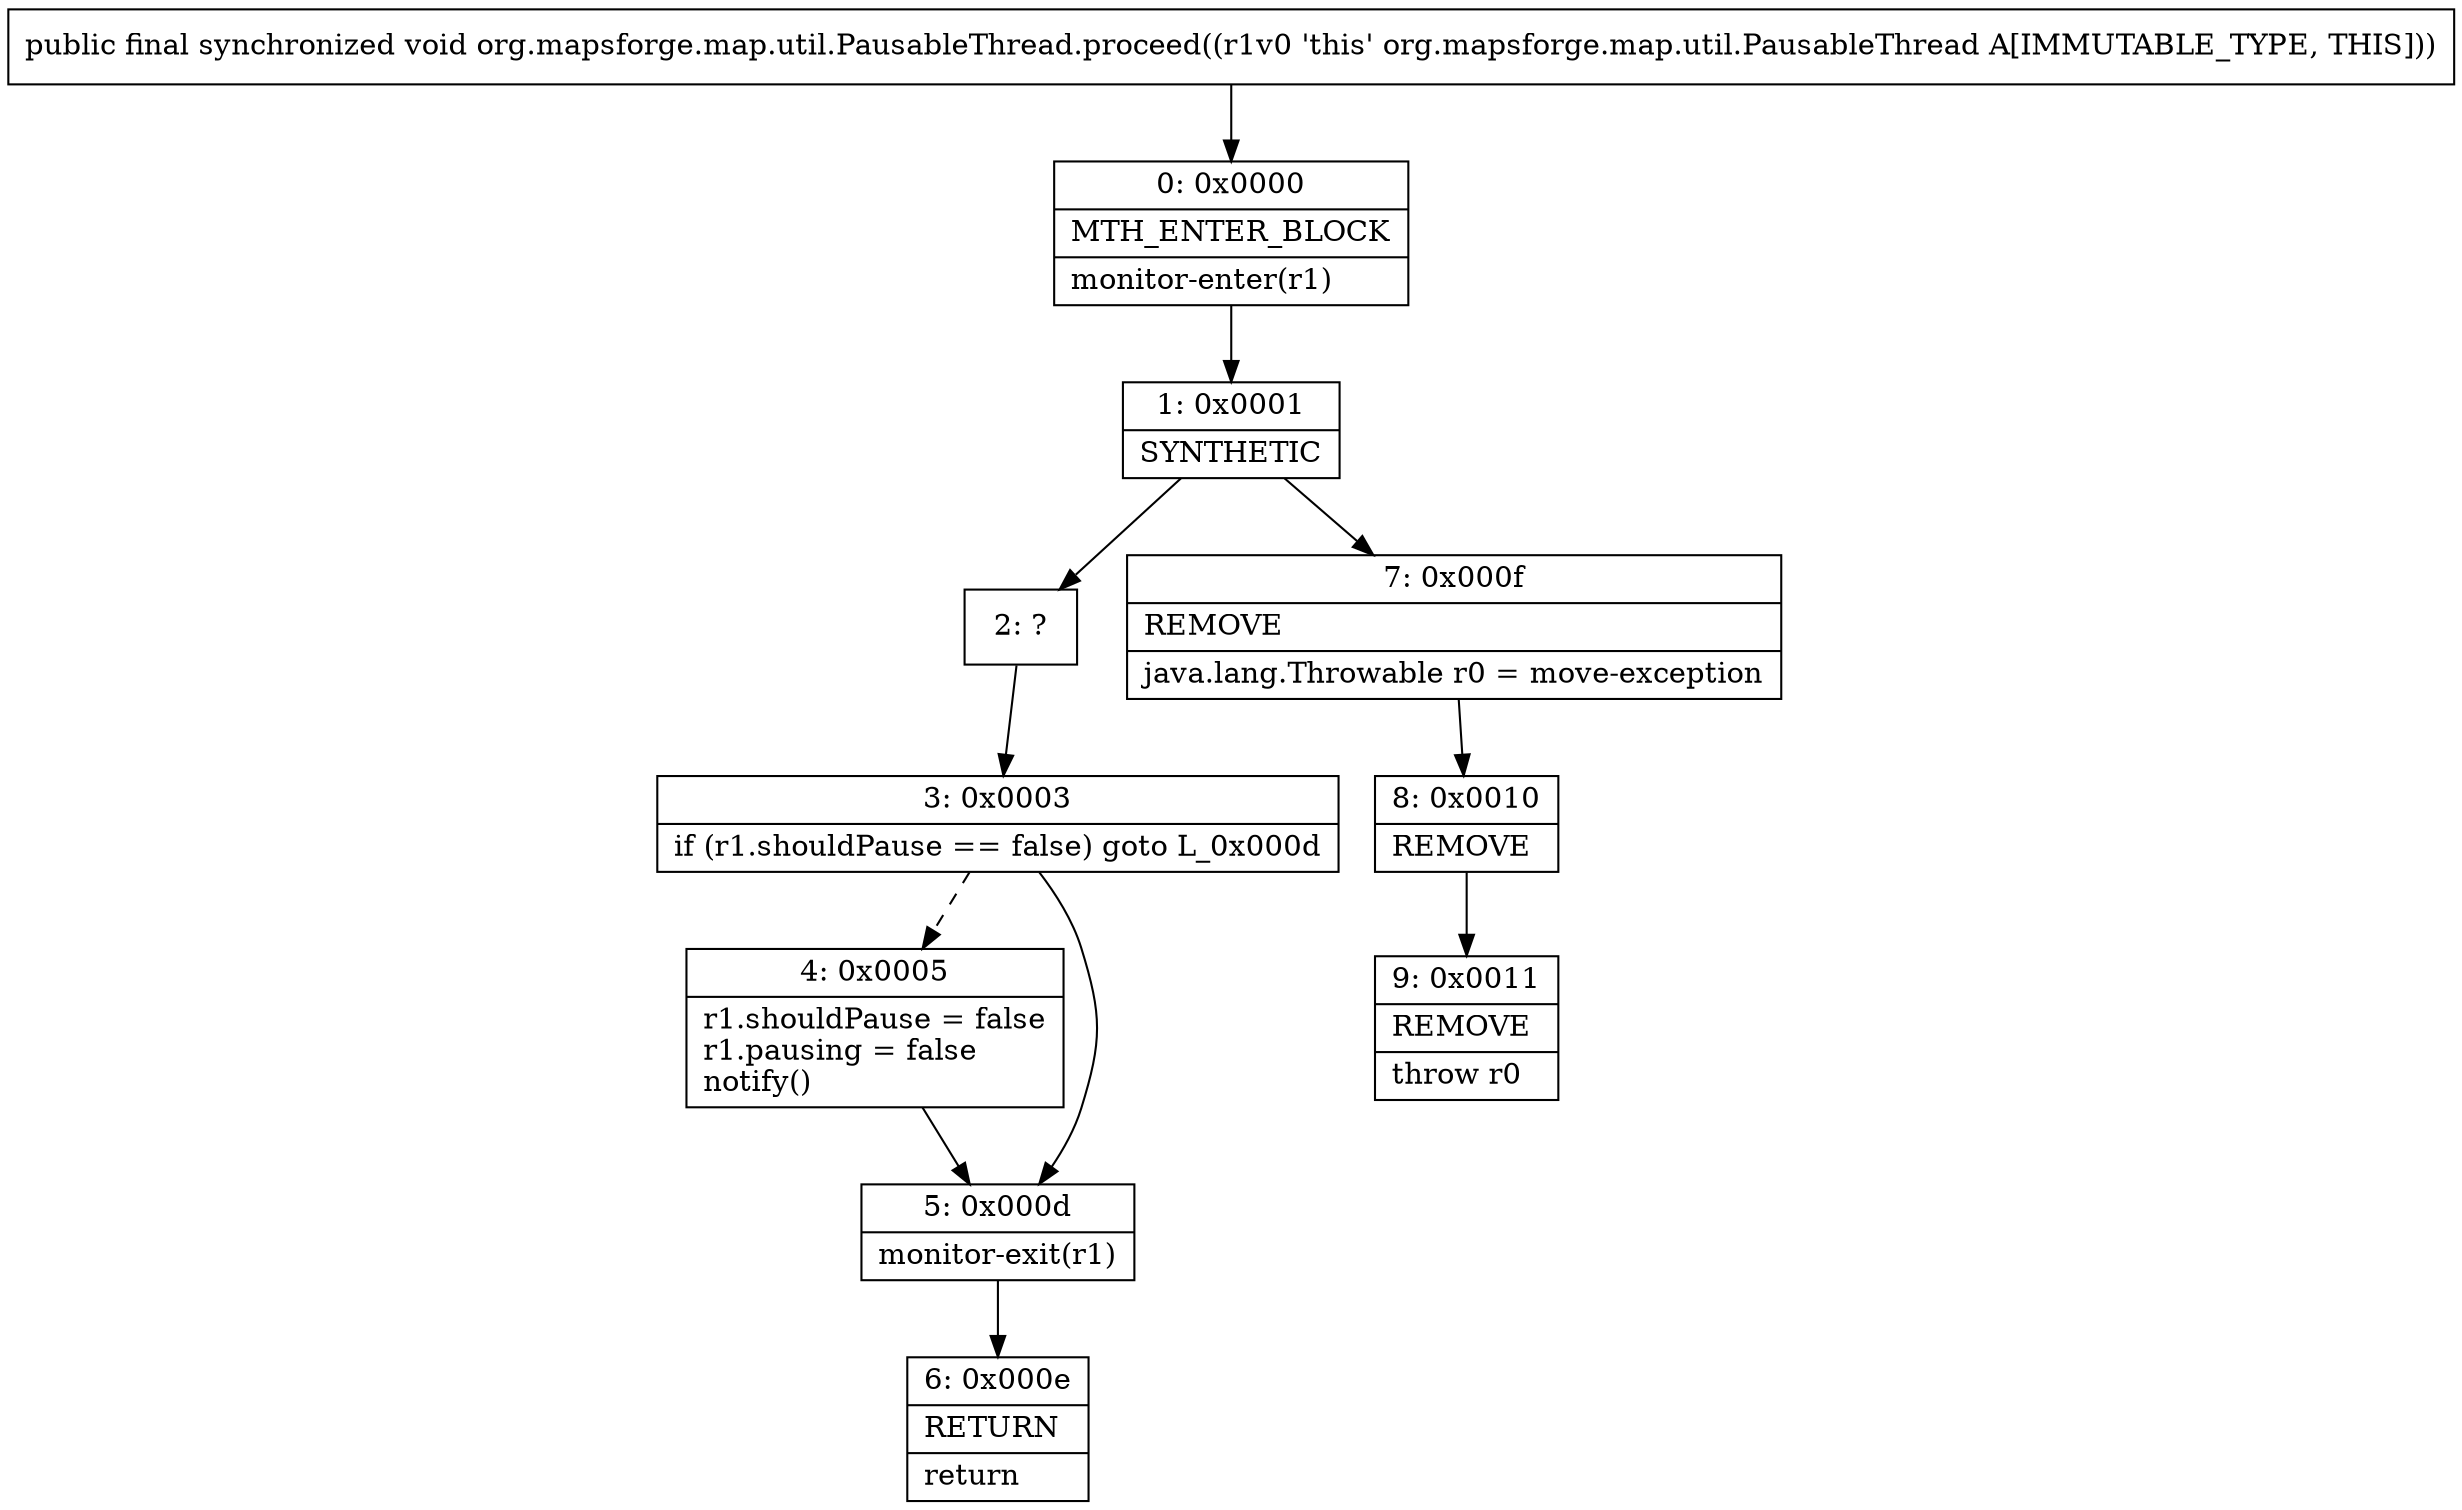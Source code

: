 digraph "CFG fororg.mapsforge.map.util.PausableThread.proceed()V" {
Node_0 [shape=record,label="{0\:\ 0x0000|MTH_ENTER_BLOCK\l|monitor\-enter(r1)\l}"];
Node_1 [shape=record,label="{1\:\ 0x0001|SYNTHETIC\l}"];
Node_2 [shape=record,label="{2\:\ ?}"];
Node_3 [shape=record,label="{3\:\ 0x0003|if (r1.shouldPause == false) goto L_0x000d\l}"];
Node_4 [shape=record,label="{4\:\ 0x0005|r1.shouldPause = false\lr1.pausing = false\lnotify()\l}"];
Node_5 [shape=record,label="{5\:\ 0x000d|monitor\-exit(r1)\l}"];
Node_6 [shape=record,label="{6\:\ 0x000e|RETURN\l|return\l}"];
Node_7 [shape=record,label="{7\:\ 0x000f|REMOVE\l|java.lang.Throwable r0 = move\-exception\l}"];
Node_8 [shape=record,label="{8\:\ 0x0010|REMOVE\l}"];
Node_9 [shape=record,label="{9\:\ 0x0011|REMOVE\l|throw r0\l}"];
MethodNode[shape=record,label="{public final synchronized void org.mapsforge.map.util.PausableThread.proceed((r1v0 'this' org.mapsforge.map.util.PausableThread A[IMMUTABLE_TYPE, THIS])) }"];
MethodNode -> Node_0;
Node_0 -> Node_1;
Node_1 -> Node_2;
Node_1 -> Node_7;
Node_2 -> Node_3;
Node_3 -> Node_4[style=dashed];
Node_3 -> Node_5;
Node_4 -> Node_5;
Node_5 -> Node_6;
Node_7 -> Node_8;
Node_8 -> Node_9;
}

